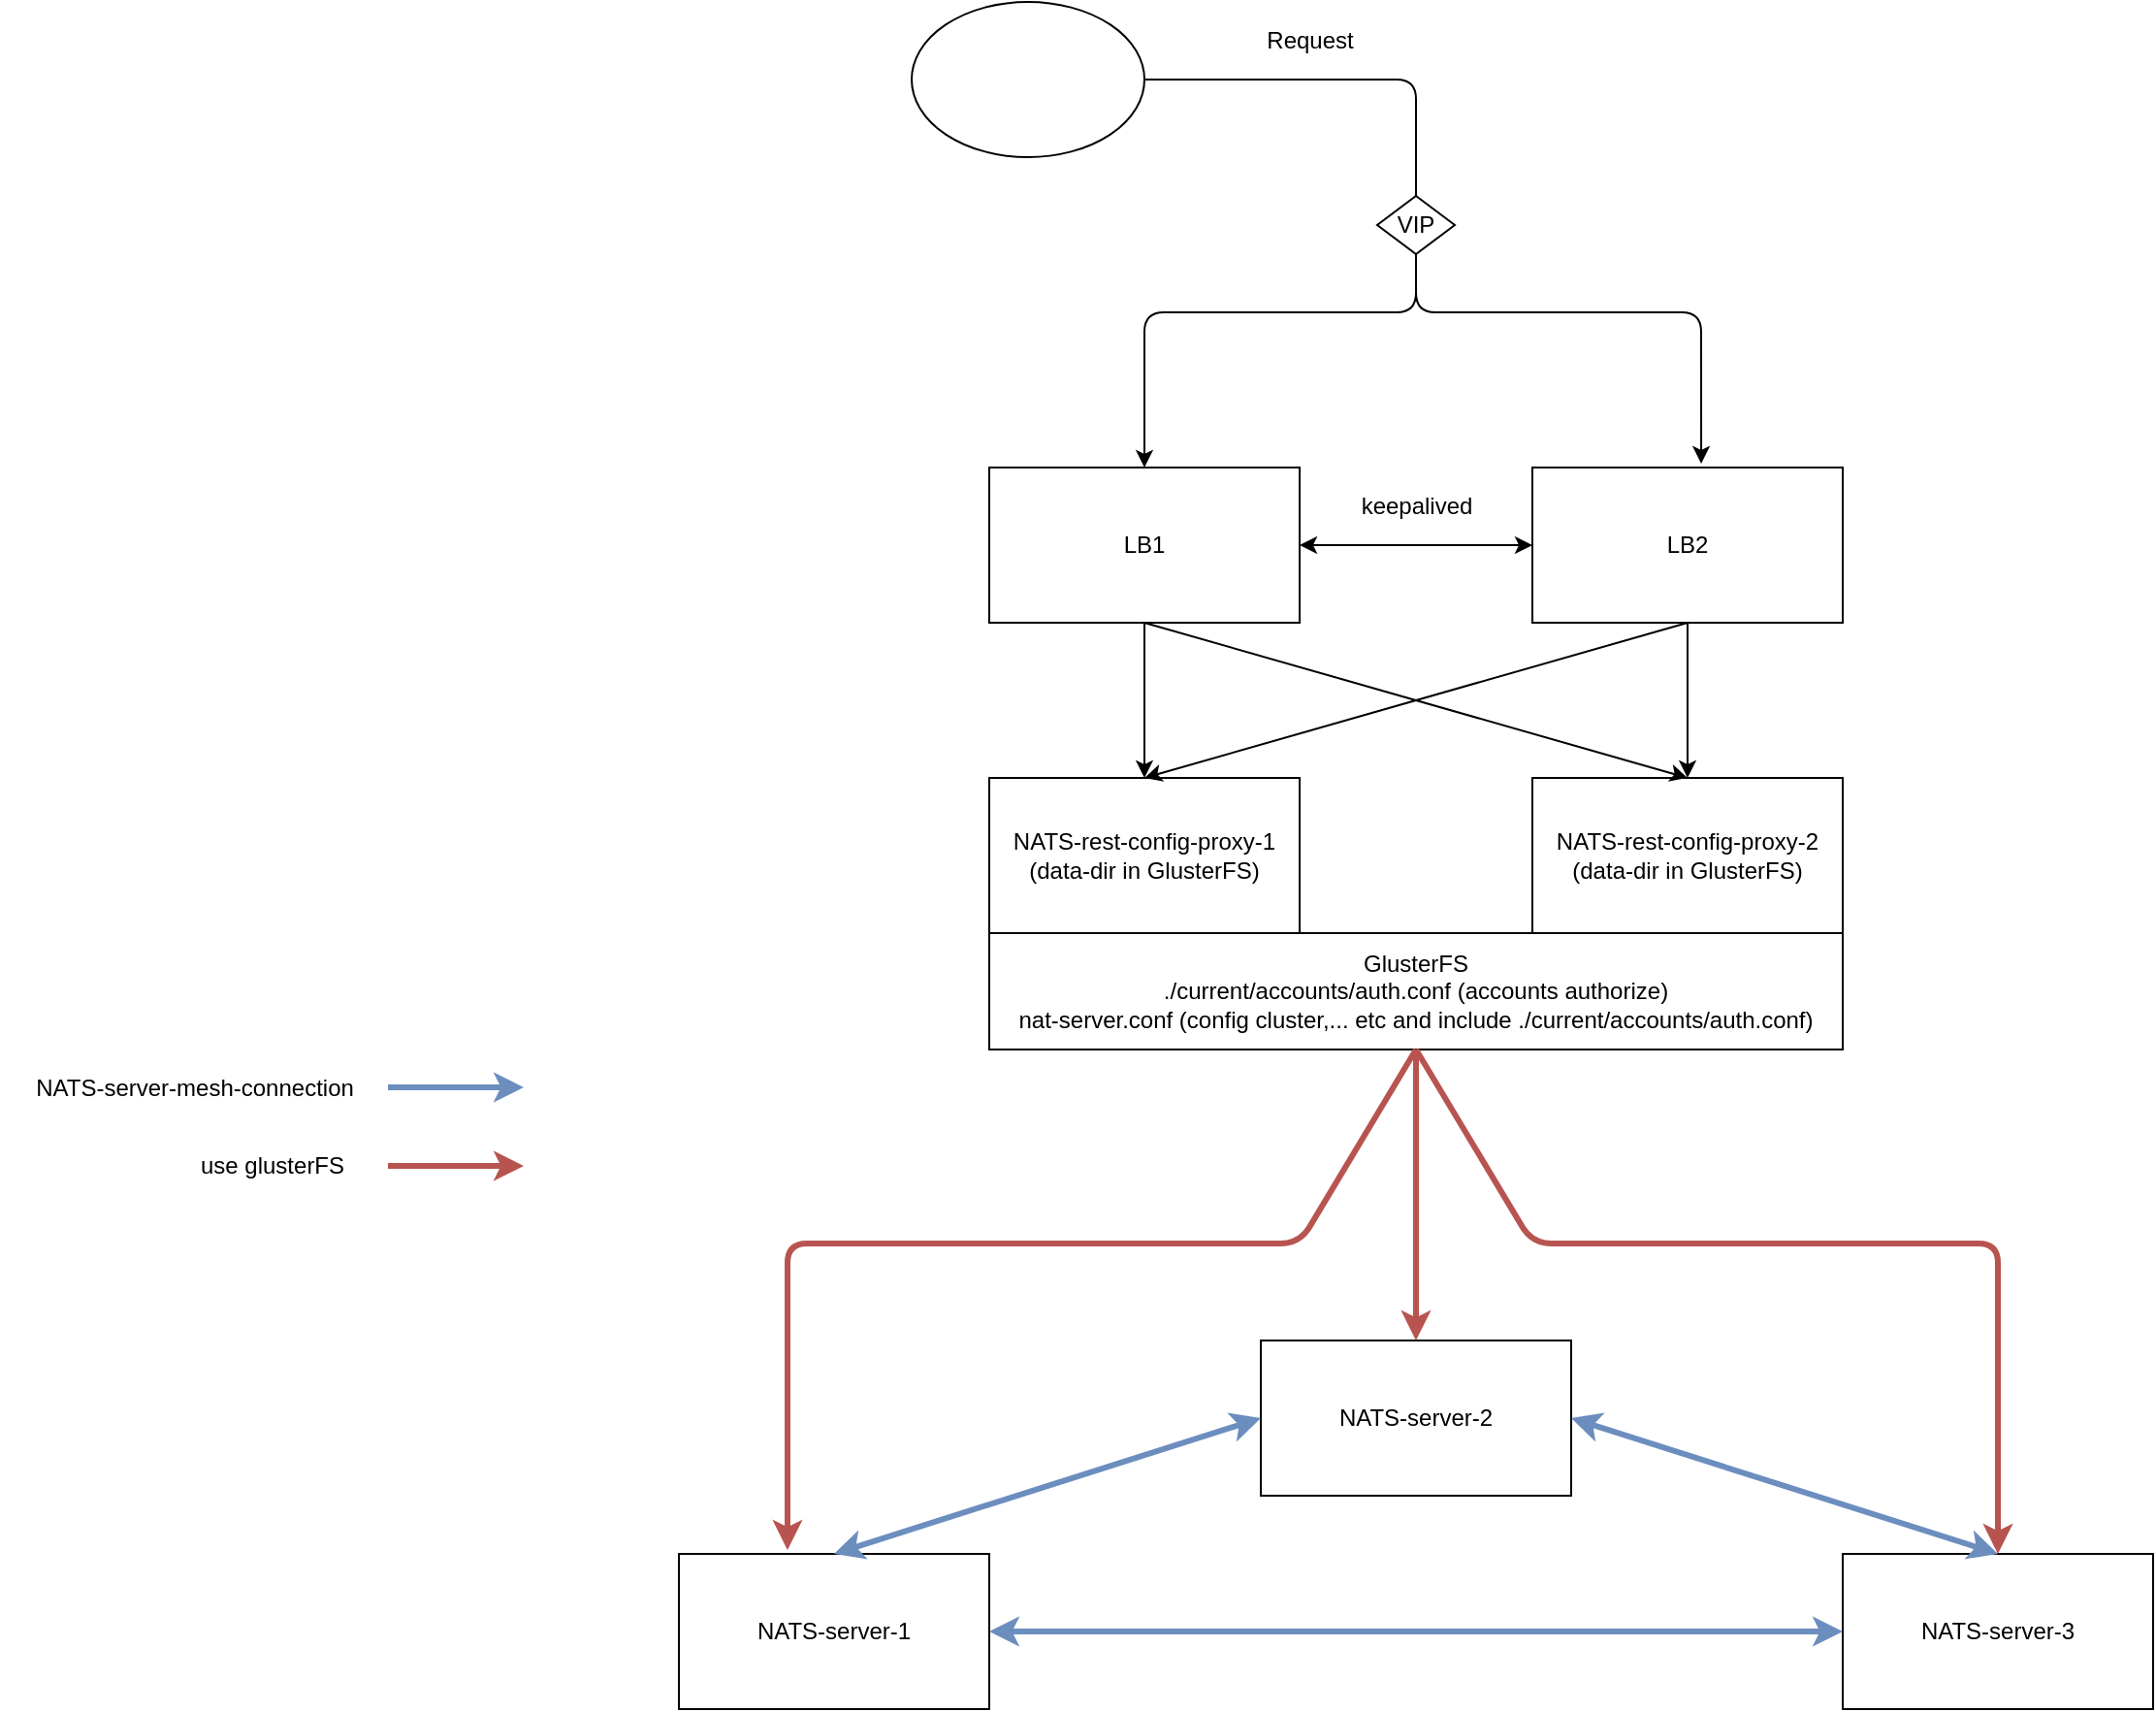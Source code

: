 <mxfile version="13.0.6" type="github">
  <diagram id="GwO5RhyUGImwsC43bRzD" name="Page-1">
    <mxGraphModel dx="1355" dy="776" grid="1" gridSize="10" guides="1" tooltips="1" connect="1" arrows="1" fold="1" page="1" pageScale="1" pageWidth="850" pageHeight="1100" math="0" shadow="0">
      <root>
        <mxCell id="0" />
        <mxCell id="1" parent="0" />
        <mxCell id="AInAwDYLxeNJ0plUvU38-1" value="NATS-server-1" style="rounded=0;whiteSpace=wrap;html=1;" vertex="1" parent="1">
          <mxGeometry x="360" y="840" width="160" height="80" as="geometry" />
        </mxCell>
        <mxCell id="AInAwDYLxeNJ0plUvU38-3" value="NATS-server-3" style="rounded=0;whiteSpace=wrap;html=1;" vertex="1" parent="1">
          <mxGeometry x="960" y="840" width="160" height="80" as="geometry" />
        </mxCell>
        <mxCell id="AInAwDYLxeNJ0plUvU38-4" value="NATS-server-2" style="rounded=0;whiteSpace=wrap;html=1;" vertex="1" parent="1">
          <mxGeometry x="660" y="730" width="160" height="80" as="geometry" />
        </mxCell>
        <mxCell id="AInAwDYLxeNJ0plUvU38-6" value="LB2" style="rounded=0;whiteSpace=wrap;html=1;" vertex="1" parent="1">
          <mxGeometry x="800" y="280" width="160" height="80" as="geometry" />
        </mxCell>
        <mxCell id="AInAwDYLxeNJ0plUvU38-7" value="LB1" style="rounded=0;whiteSpace=wrap;html=1;" vertex="1" parent="1">
          <mxGeometry x="520" y="280" width="160" height="80" as="geometry" />
        </mxCell>
        <mxCell id="AInAwDYLxeNJ0plUvU38-8" value="" style="endArrow=classic;startArrow=classic;html=1;entryX=0;entryY=0.5;entryDx=0;entryDy=0;exitX=1;exitY=0.5;exitDx=0;exitDy=0;" edge="1" parent="1" source="AInAwDYLxeNJ0plUvU38-7" target="AInAwDYLxeNJ0plUvU38-6">
          <mxGeometry width="50" height="50" relative="1" as="geometry">
            <mxPoint x="660" y="420" as="sourcePoint" />
            <mxPoint x="710" y="370" as="targetPoint" />
          </mxGeometry>
        </mxCell>
        <mxCell id="AInAwDYLxeNJ0plUvU38-9" value="keepalived" style="text;html=1;align=center;verticalAlign=middle;resizable=0;points=[];autosize=1;" vertex="1" parent="1">
          <mxGeometry x="700" y="290" width="80" height="20" as="geometry" />
        </mxCell>
        <mxCell id="AInAwDYLxeNJ0plUvU38-12" value="" style="endArrow=classic;html=1;entryX=0.5;entryY=0;entryDx=0;entryDy=0;" edge="1" parent="1" target="AInAwDYLxeNJ0plUvU38-7">
          <mxGeometry width="50" height="50" relative="1" as="geometry">
            <mxPoint x="740" y="160" as="sourcePoint" />
            <mxPoint x="710" y="310" as="targetPoint" />
            <Array as="points">
              <mxPoint x="740" y="200" />
              <mxPoint x="600" y="200" />
            </Array>
          </mxGeometry>
        </mxCell>
        <mxCell id="AInAwDYLxeNJ0plUvU38-13" value="" style="endArrow=classic;html=1;entryX=0.544;entryY=-0.025;entryDx=0;entryDy=0;entryPerimeter=0;" edge="1" parent="1" target="AInAwDYLxeNJ0plUvU38-6">
          <mxGeometry width="50" height="50" relative="1" as="geometry">
            <mxPoint x="740" y="160" as="sourcePoint" />
            <mxPoint x="710" y="310" as="targetPoint" />
            <Array as="points">
              <mxPoint x="740" y="200" />
              <mxPoint x="887" y="200" />
            </Array>
          </mxGeometry>
        </mxCell>
        <mxCell id="AInAwDYLxeNJ0plUvU38-16" value="" style="ellipse;whiteSpace=wrap;html=1;" vertex="1" parent="1">
          <mxGeometry x="480" y="40" width="120" height="80" as="geometry" />
        </mxCell>
        <mxCell id="AInAwDYLxeNJ0plUvU38-17" value="" style="endArrow=classic;html=1;exitX=1;exitY=0.5;exitDx=0;exitDy=0;" edge="1" parent="1" source="AInAwDYLxeNJ0plUvU38-16">
          <mxGeometry width="50" height="50" relative="1" as="geometry">
            <mxPoint x="660" y="270" as="sourcePoint" />
            <mxPoint x="740" y="160" as="targetPoint" />
            <Array as="points">
              <mxPoint x="740" y="80" />
            </Array>
          </mxGeometry>
        </mxCell>
        <mxCell id="AInAwDYLxeNJ0plUvU38-18" value="Request" style="text;html=1;align=center;verticalAlign=middle;resizable=0;points=[];autosize=1;" vertex="1" parent="1">
          <mxGeometry x="650" y="50" width="70" height="20" as="geometry" />
        </mxCell>
        <mxCell id="AInAwDYLxeNJ0plUvU38-19" value="VIP" style="rhombus;whiteSpace=wrap;html=1;" vertex="1" parent="1">
          <mxGeometry x="720" y="140" width="40" height="30" as="geometry" />
        </mxCell>
        <mxCell id="AInAwDYLxeNJ0plUvU38-21" value="" style="endArrow=classic;html=1;exitX=0.5;exitY=1;exitDx=0;exitDy=0;" edge="1" parent="1" source="AInAwDYLxeNJ0plUvU38-7">
          <mxGeometry width="50" height="50" relative="1" as="geometry">
            <mxPoint x="660" y="360" as="sourcePoint" />
            <mxPoint x="600" y="440" as="targetPoint" />
          </mxGeometry>
        </mxCell>
        <mxCell id="AInAwDYLxeNJ0plUvU38-22" value="" style="endArrow=classic;html=1;exitX=0.5;exitY=1;exitDx=0;exitDy=0;" edge="1" parent="1" source="AInAwDYLxeNJ0plUvU38-6">
          <mxGeometry width="50" height="50" relative="1" as="geometry">
            <mxPoint x="660" y="360" as="sourcePoint" />
            <mxPoint x="880" y="440" as="targetPoint" />
          </mxGeometry>
        </mxCell>
        <mxCell id="AInAwDYLxeNJ0plUvU38-24" value="NATS-rest-config-proxy-1&lt;br&gt;(data-dir in GlusterFS)" style="rounded=0;whiteSpace=wrap;html=1;" vertex="1" parent="1">
          <mxGeometry x="520" y="440" width="160" height="80" as="geometry" />
        </mxCell>
        <mxCell id="AInAwDYLxeNJ0plUvU38-25" value="NATS-rest-config-proxy-2&lt;br&gt;(data-dir in GlusterFS)" style="rounded=0;whiteSpace=wrap;html=1;" vertex="1" parent="1">
          <mxGeometry x="800" y="440" width="160" height="80" as="geometry" />
        </mxCell>
        <mxCell id="AInAwDYLxeNJ0plUvU38-26" value="" style="endArrow=classic;html=1;" edge="1" parent="1">
          <mxGeometry width="50" height="50" relative="1" as="geometry">
            <mxPoint x="600" y="360" as="sourcePoint" />
            <mxPoint x="880" y="440" as="targetPoint" />
          </mxGeometry>
        </mxCell>
        <mxCell id="AInAwDYLxeNJ0plUvU38-27" value="" style="endArrow=classic;html=1;entryX=0.5;entryY=0;entryDx=0;entryDy=0;exitX=0.5;exitY=1;exitDx=0;exitDy=0;" edge="1" parent="1" source="AInAwDYLxeNJ0plUvU38-6" target="AInAwDYLxeNJ0plUvU38-24">
          <mxGeometry width="50" height="50" relative="1" as="geometry">
            <mxPoint x="610" y="370" as="sourcePoint" />
            <mxPoint x="890" y="450" as="targetPoint" />
          </mxGeometry>
        </mxCell>
        <mxCell id="AInAwDYLxeNJ0plUvU38-28" value="&lt;div&gt;GlusterFS&lt;br&gt;&lt;/div&gt;./current/accounts/auth.conf (accounts authorize)&lt;br&gt;nat-server.conf (config cluster,... etc and include ./current/accounts/auth.conf)" style="rounded=0;whiteSpace=wrap;html=1;" vertex="1" parent="1">
          <mxGeometry x="520" y="520" width="440" height="60" as="geometry" />
        </mxCell>
        <mxCell id="AInAwDYLxeNJ0plUvU38-30" value="" style="endArrow=classic;startArrow=classic;html=1;exitX=0.5;exitY=0;exitDx=0;exitDy=0;entryX=0;entryY=0.5;entryDx=0;entryDy=0;fillColor=#dae8fc;strokeColor=#6c8ebf;strokeWidth=3;" edge="1" parent="1" source="AInAwDYLxeNJ0plUvU38-1" target="AInAwDYLxeNJ0plUvU38-4">
          <mxGeometry width="50" height="50" relative="1" as="geometry">
            <mxPoint x="570" y="660" as="sourcePoint" />
            <mxPoint x="620" y="610" as="targetPoint" />
          </mxGeometry>
        </mxCell>
        <mxCell id="AInAwDYLxeNJ0plUvU38-31" value="" style="endArrow=classic;startArrow=classic;html=1;exitX=1;exitY=0.5;exitDx=0;exitDy=0;entryX=0;entryY=0.5;entryDx=0;entryDy=0;fillColor=#dae8fc;strokeColor=#6c8ebf;strokeWidth=3;" edge="1" parent="1" source="AInAwDYLxeNJ0plUvU38-1" target="AInAwDYLxeNJ0plUvU38-3">
          <mxGeometry width="50" height="50" relative="1" as="geometry">
            <mxPoint x="570" y="850" as="sourcePoint" />
            <mxPoint x="690" y="730" as="targetPoint" />
          </mxGeometry>
        </mxCell>
        <mxCell id="AInAwDYLxeNJ0plUvU38-32" value="" style="endArrow=classic;startArrow=classic;html=1;exitX=1;exitY=0.5;exitDx=0;exitDy=0;entryX=0.5;entryY=0;entryDx=0;entryDy=0;fillColor=#dae8fc;strokeColor=#6c8ebf;strokeWidth=3;" edge="1" parent="1" source="AInAwDYLxeNJ0plUvU38-4" target="AInAwDYLxeNJ0plUvU38-3">
          <mxGeometry width="50" height="50" relative="1" as="geometry">
            <mxPoint x="650" y="890" as="sourcePoint" />
            <mxPoint x="890" y="890" as="targetPoint" />
          </mxGeometry>
        </mxCell>
        <mxCell id="AInAwDYLxeNJ0plUvU38-33" value="" style="endArrow=classic;html=1;exitX=0.5;exitY=1;exitDx=0;exitDy=0;entryX=0.35;entryY=-0.025;entryDx=0;entryDy=0;entryPerimeter=0;jumpSize=7;fillColor=#f8cecc;strokeColor=#b85450;strokeWidth=3;" edge="1" parent="1" source="AInAwDYLxeNJ0plUvU38-28" target="AInAwDYLxeNJ0plUvU38-1">
          <mxGeometry width="50" height="50" relative="1" as="geometry">
            <mxPoint x="570" y="590" as="sourcePoint" />
            <mxPoint x="620" y="540" as="targetPoint" />
            <Array as="points">
              <mxPoint x="680" y="680" />
              <mxPoint x="416" y="680" />
            </Array>
          </mxGeometry>
        </mxCell>
        <mxCell id="AInAwDYLxeNJ0plUvU38-34" value="" style="endArrow=classic;html=1;exitX=0.5;exitY=1;exitDx=0;exitDy=0;entryX=0.5;entryY=0;entryDx=0;entryDy=0;jumpSize=7;fillColor=#f8cecc;strokeColor=#b85450;strokeWidth=3;" edge="1" parent="1" source="AInAwDYLxeNJ0plUvU38-28" target="AInAwDYLxeNJ0plUvU38-4">
          <mxGeometry width="50" height="50" relative="1" as="geometry">
            <mxPoint x="570" y="590" as="sourcePoint" />
            <mxPoint x="620" y="540" as="targetPoint" />
          </mxGeometry>
        </mxCell>
        <mxCell id="AInAwDYLxeNJ0plUvU38-35" value="" style="endArrow=classic;html=1;exitX=0.5;exitY=1;exitDx=0;exitDy=0;entryX=0.5;entryY=0;entryDx=0;entryDy=0;jumpSize=7;fillColor=#f8cecc;strokeColor=#b85450;strokeWidth=3;" edge="1" parent="1" source="AInAwDYLxeNJ0plUvU38-28" target="AInAwDYLxeNJ0plUvU38-3">
          <mxGeometry width="50" height="50" relative="1" as="geometry">
            <mxPoint x="570" y="590" as="sourcePoint" />
            <mxPoint x="620" y="540" as="targetPoint" />
            <Array as="points">
              <mxPoint x="800" y="680" />
              <mxPoint x="1040" y="680" />
            </Array>
          </mxGeometry>
        </mxCell>
        <mxCell id="AInAwDYLxeNJ0plUvU38-38" value="" style="endArrow=classic;html=1;strokeWidth=3;fillColor=#dae8fc;strokeColor=#6c8ebf;" edge="1" parent="1">
          <mxGeometry width="50" height="50" relative="1" as="geometry">
            <mxPoint x="210" y="599.5" as="sourcePoint" />
            <mxPoint x="280" y="599.5" as="targetPoint" />
          </mxGeometry>
        </mxCell>
        <mxCell id="AInAwDYLxeNJ0plUvU38-39" value="NATS-server-mesh-connection" style="text;html=1;align=center;verticalAlign=middle;resizable=0;points=[];autosize=1;" vertex="1" parent="1">
          <mxGeometry x="10" y="590" width="200" height="20" as="geometry" />
        </mxCell>
        <mxCell id="AInAwDYLxeNJ0plUvU38-40" value="" style="endArrow=classic;html=1;strokeWidth=3;fillColor=#f8cecc;strokeColor=#b85450;" edge="1" parent="1">
          <mxGeometry width="50" height="50" relative="1" as="geometry">
            <mxPoint x="210" y="640" as="sourcePoint" />
            <mxPoint x="280" y="640" as="targetPoint" />
          </mxGeometry>
        </mxCell>
        <mxCell id="AInAwDYLxeNJ0plUvU38-42" value="use glusterFS " style="text;html=1;align=center;verticalAlign=middle;resizable=0;points=[];autosize=1;" vertex="1" parent="1">
          <mxGeometry x="100" y="630" width="100" height="20" as="geometry" />
        </mxCell>
      </root>
    </mxGraphModel>
  </diagram>
</mxfile>
